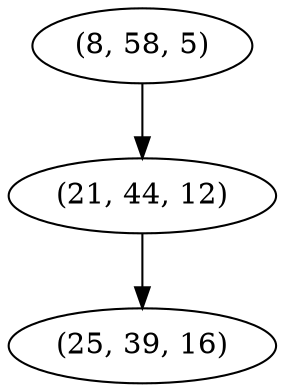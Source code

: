 digraph tree {
    "(8, 58, 5)";
    "(21, 44, 12)";
    "(25, 39, 16)";
    "(8, 58, 5)" -> "(21, 44, 12)";
    "(21, 44, 12)" -> "(25, 39, 16)";
}
